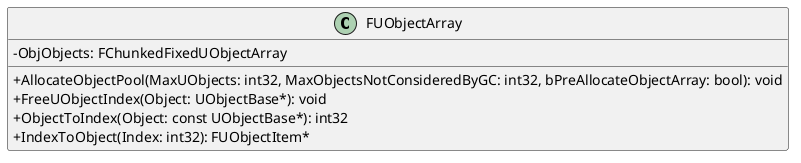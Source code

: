 @startuml FUObjectArray
skinparam classAttributeIconSize 0

class FUObjectArray {
    - ObjObjects: FChunkedFixedUObjectArray
    + AllocateObjectPool(MaxUObjects: int32, MaxObjectsNotConsideredByGC: int32, bPreAllocateObjectArray: bool): void
    + FreeUObjectIndex(Object: UObjectBase*): void
    + ObjectToIndex(Object: const UObjectBase*): int32
    + IndexToObject(Index: int32): FUObjectItem*
}

@enduml 

@startuml FChunkedFixedUObjectArray
skinparam classAttributeIconSize 0

class FChunkedFixedUObjectArray {
    - Objects: FUObjectItem**
}

@enduml

@startuml FUObjectHashTables
skinparam classAttributeIconSize 0

class FUObjectHashTables {
    + Hash: TMap<int32, FHashBucket>
    + HashOuter: TMultiMap<int32, UObjectBase*>
    + ObjectOuterMap: TMap<UObjectBase*, FHashBucket>
    + ClassToObjectListMap: TMap<UClass*, FHashBucket>
    + ClassToChildListMap: TMap<UClass*, TSet<UClass*>>
    + PackageToObjectListMap: TMap<UPackage*, FHashBucket>
    + ObjectToPackageMap: TMap<UObjectBase*, UPackage*>
    + static Get(): FUObjectHashTables&
    + ShrinkMaps(): void
    + AddToHash(InHash: int32, Object: UObjectBase*): void
    + RemoveFromHash(InHash: int32, Object: UObjectBase*): int32
}

@enduml

@startuml GC

-> UWorld: Tick()
UWorld -> UEngine: ConditionalCollectGarbage()
UEngine -> " ": CollectGarbage()
" " -> " ": AcquireGCLock()
" " -> " ": CollectGarbageInternal()
" " -> FRealtimeGC: PerformReachabilityAnalysis()
FRealtimeGC -> FRealtimeGC: MarkObjectsAsUnreachable()
FRealtimeGC -> FRealtimeGC: PerformReachabilityAnalysisOnObjectsInternal()
FRealtimeGC -> TFastReferenceCollector: CollectReferences()
FRealtimeGC <-- TFastReferenceCollector
" " <-- FRealtimeGC
" " -> " ": GatherUnreachableObjects()
" " -> " ": UnhashUnreachableObjects()
" " -> UObject: ConditionalBeginDestroy()
UObject -> UObject: BeginDestroy()
UObject -> UObject: LowLevelRename()
" " <-- UObject
" " -> " ": ShrinkUObjectHashTables()
" " -> " ": ReleaseGCLock()
UEngine <-- " "
UWorld <-- UEngine
<-- UWorld

@enduml
